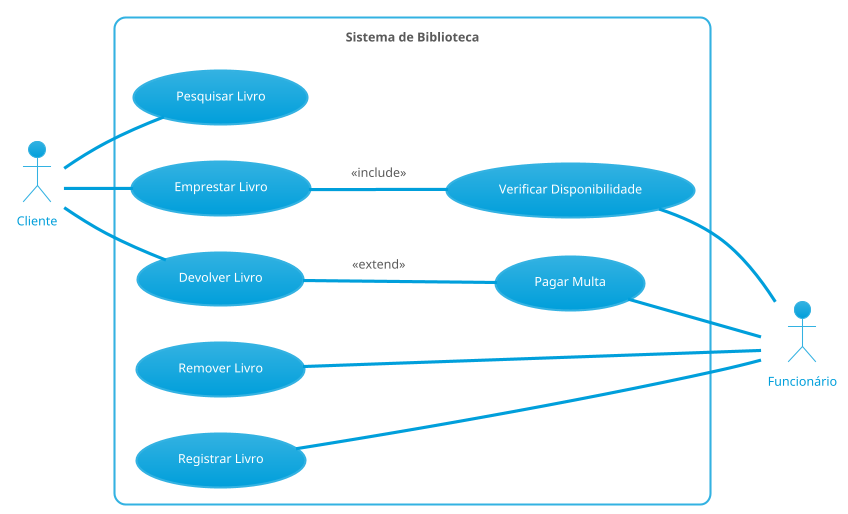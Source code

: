 @startuml Biblioteca
!theme bluegray
left to right direction

actor "Cliente" as Cliente
actor "Funcionário" as Funcionario

rectangle "Sistema de Biblioteca" {
    usecase "Pesquisar Livro" as PesquisarLivro
    usecase "Emprestar Livro" as EmprestarLivro
    usecase "Devolver Livro" as DevolverLivro
    usecase "Registrar Livro" as RegistrarLivro
    usecase "Remover Livro" as RemoverLivro
    usecase "Verificar Disponibilidade" as VerificarDisponibilidade
    usecase "Pagar Multa" as PagarMulta
}

Cliente -- PesquisarLivro
Cliente -- EmprestarLivro
Cliente -- DevolverLivro

Funcionario -up- RegistrarLivro
Funcionario -up- RemoverLivro
Funcionario -up- VerificarDisponibilidade
Funcionario -up- PagarMulta

EmprestarLivro -- VerificarDisponibilidade : <<include>>
DevolverLivro -- PagarMulta : <<extend>>

@enduml